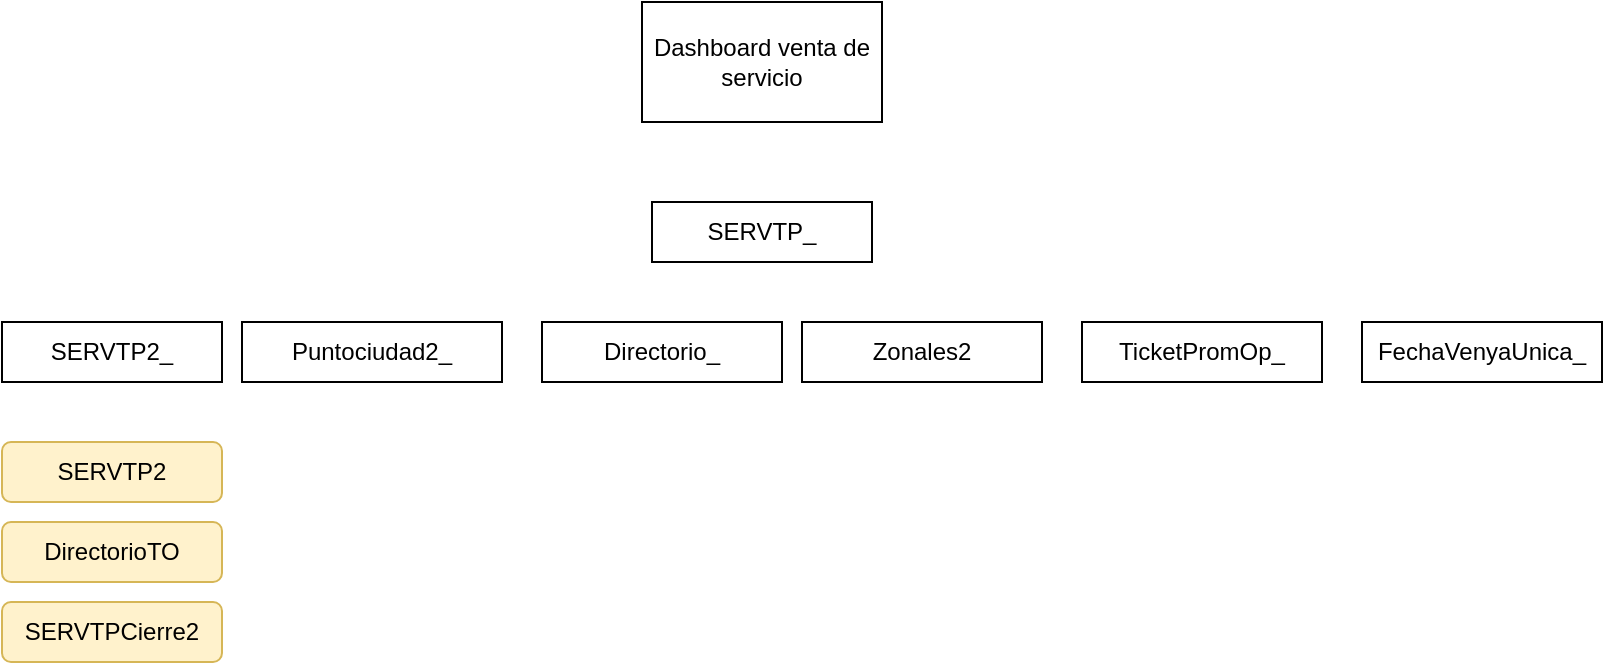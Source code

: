 <mxfile version="24.8.3">
  <diagram name="Página-1" id="iNefPiDeaZyFKO4GOJpb">
    <mxGraphModel dx="1050" dy="522" grid="1" gridSize="10" guides="1" tooltips="1" connect="1" arrows="1" fold="1" page="1" pageScale="1" pageWidth="827" pageHeight="1169" math="0" shadow="0">
      <root>
        <mxCell id="0" />
        <mxCell id="1" parent="0" />
        <mxCell id="RzLGPy--Rjvrpz-opvB2-1" value="Dashboard venta de servicio" style="rounded=0;whiteSpace=wrap;html=1;" vertex="1" parent="1">
          <mxGeometry x="330" y="40" width="120" height="60" as="geometry" />
        </mxCell>
        <mxCell id="RzLGPy--Rjvrpz-opvB2-2" value="SERVTP_" style="rounded=0;whiteSpace=wrap;html=1;" vertex="1" parent="1">
          <mxGeometry x="335" y="140" width="110" height="30" as="geometry" />
        </mxCell>
        <mxCell id="RzLGPy--Rjvrpz-opvB2-3" value="SERVTP2_" style="rounded=0;whiteSpace=wrap;html=1;" vertex="1" parent="1">
          <mxGeometry x="10" y="200" width="110" height="30" as="geometry" />
        </mxCell>
        <mxCell id="RzLGPy--Rjvrpz-opvB2-4" value="Puntociudad2_" style="rounded=0;whiteSpace=wrap;html=1;" vertex="1" parent="1">
          <mxGeometry x="130" y="200" width="130" height="30" as="geometry" />
        </mxCell>
        <mxCell id="RzLGPy--Rjvrpz-opvB2-5" value="Zonales2" style="rounded=0;whiteSpace=wrap;html=1;" vertex="1" parent="1">
          <mxGeometry x="410" y="200" width="120" height="30" as="geometry" />
        </mxCell>
        <mxCell id="RzLGPy--Rjvrpz-opvB2-6" value="TicketPromOp_" style="rounded=0;whiteSpace=wrap;html=1;" vertex="1" parent="1">
          <mxGeometry x="550" y="200" width="120" height="30" as="geometry" />
        </mxCell>
        <mxCell id="RzLGPy--Rjvrpz-opvB2-7" value="FechaVenyaUnica_" style="rounded=0;whiteSpace=wrap;html=1;" vertex="1" parent="1">
          <mxGeometry x="690" y="200" width="120" height="30" as="geometry" />
        </mxCell>
        <mxCell id="RzLGPy--Rjvrpz-opvB2-10" value="Directorio_" style="rounded=0;whiteSpace=wrap;html=1;" vertex="1" parent="1">
          <mxGeometry x="280" y="200" width="120" height="30" as="geometry" />
        </mxCell>
        <mxCell id="RzLGPy--Rjvrpz-opvB2-13" value="SERVTP2" style="rounded=1;whiteSpace=wrap;html=1;fillColor=#fff2cc;strokeColor=#d6b656;" vertex="1" parent="1">
          <mxGeometry x="10" y="260" width="110" height="30" as="geometry" />
        </mxCell>
        <mxCell id="RzLGPy--Rjvrpz-opvB2-16" value="DirectorioTO" style="rounded=1;whiteSpace=wrap;html=1;fillColor=#fff2cc;strokeColor=#d6b656;" vertex="1" parent="1">
          <mxGeometry x="10" y="300" width="110" height="30" as="geometry" />
        </mxCell>
        <mxCell id="RzLGPy--Rjvrpz-opvB2-18" value="SERVTPCierre2" style="rounded=1;whiteSpace=wrap;html=1;fillColor=#fff2cc;strokeColor=#d6b656;" vertex="1" parent="1">
          <mxGeometry x="10" y="340" width="110" height="30" as="geometry" />
        </mxCell>
      </root>
    </mxGraphModel>
  </diagram>
</mxfile>
